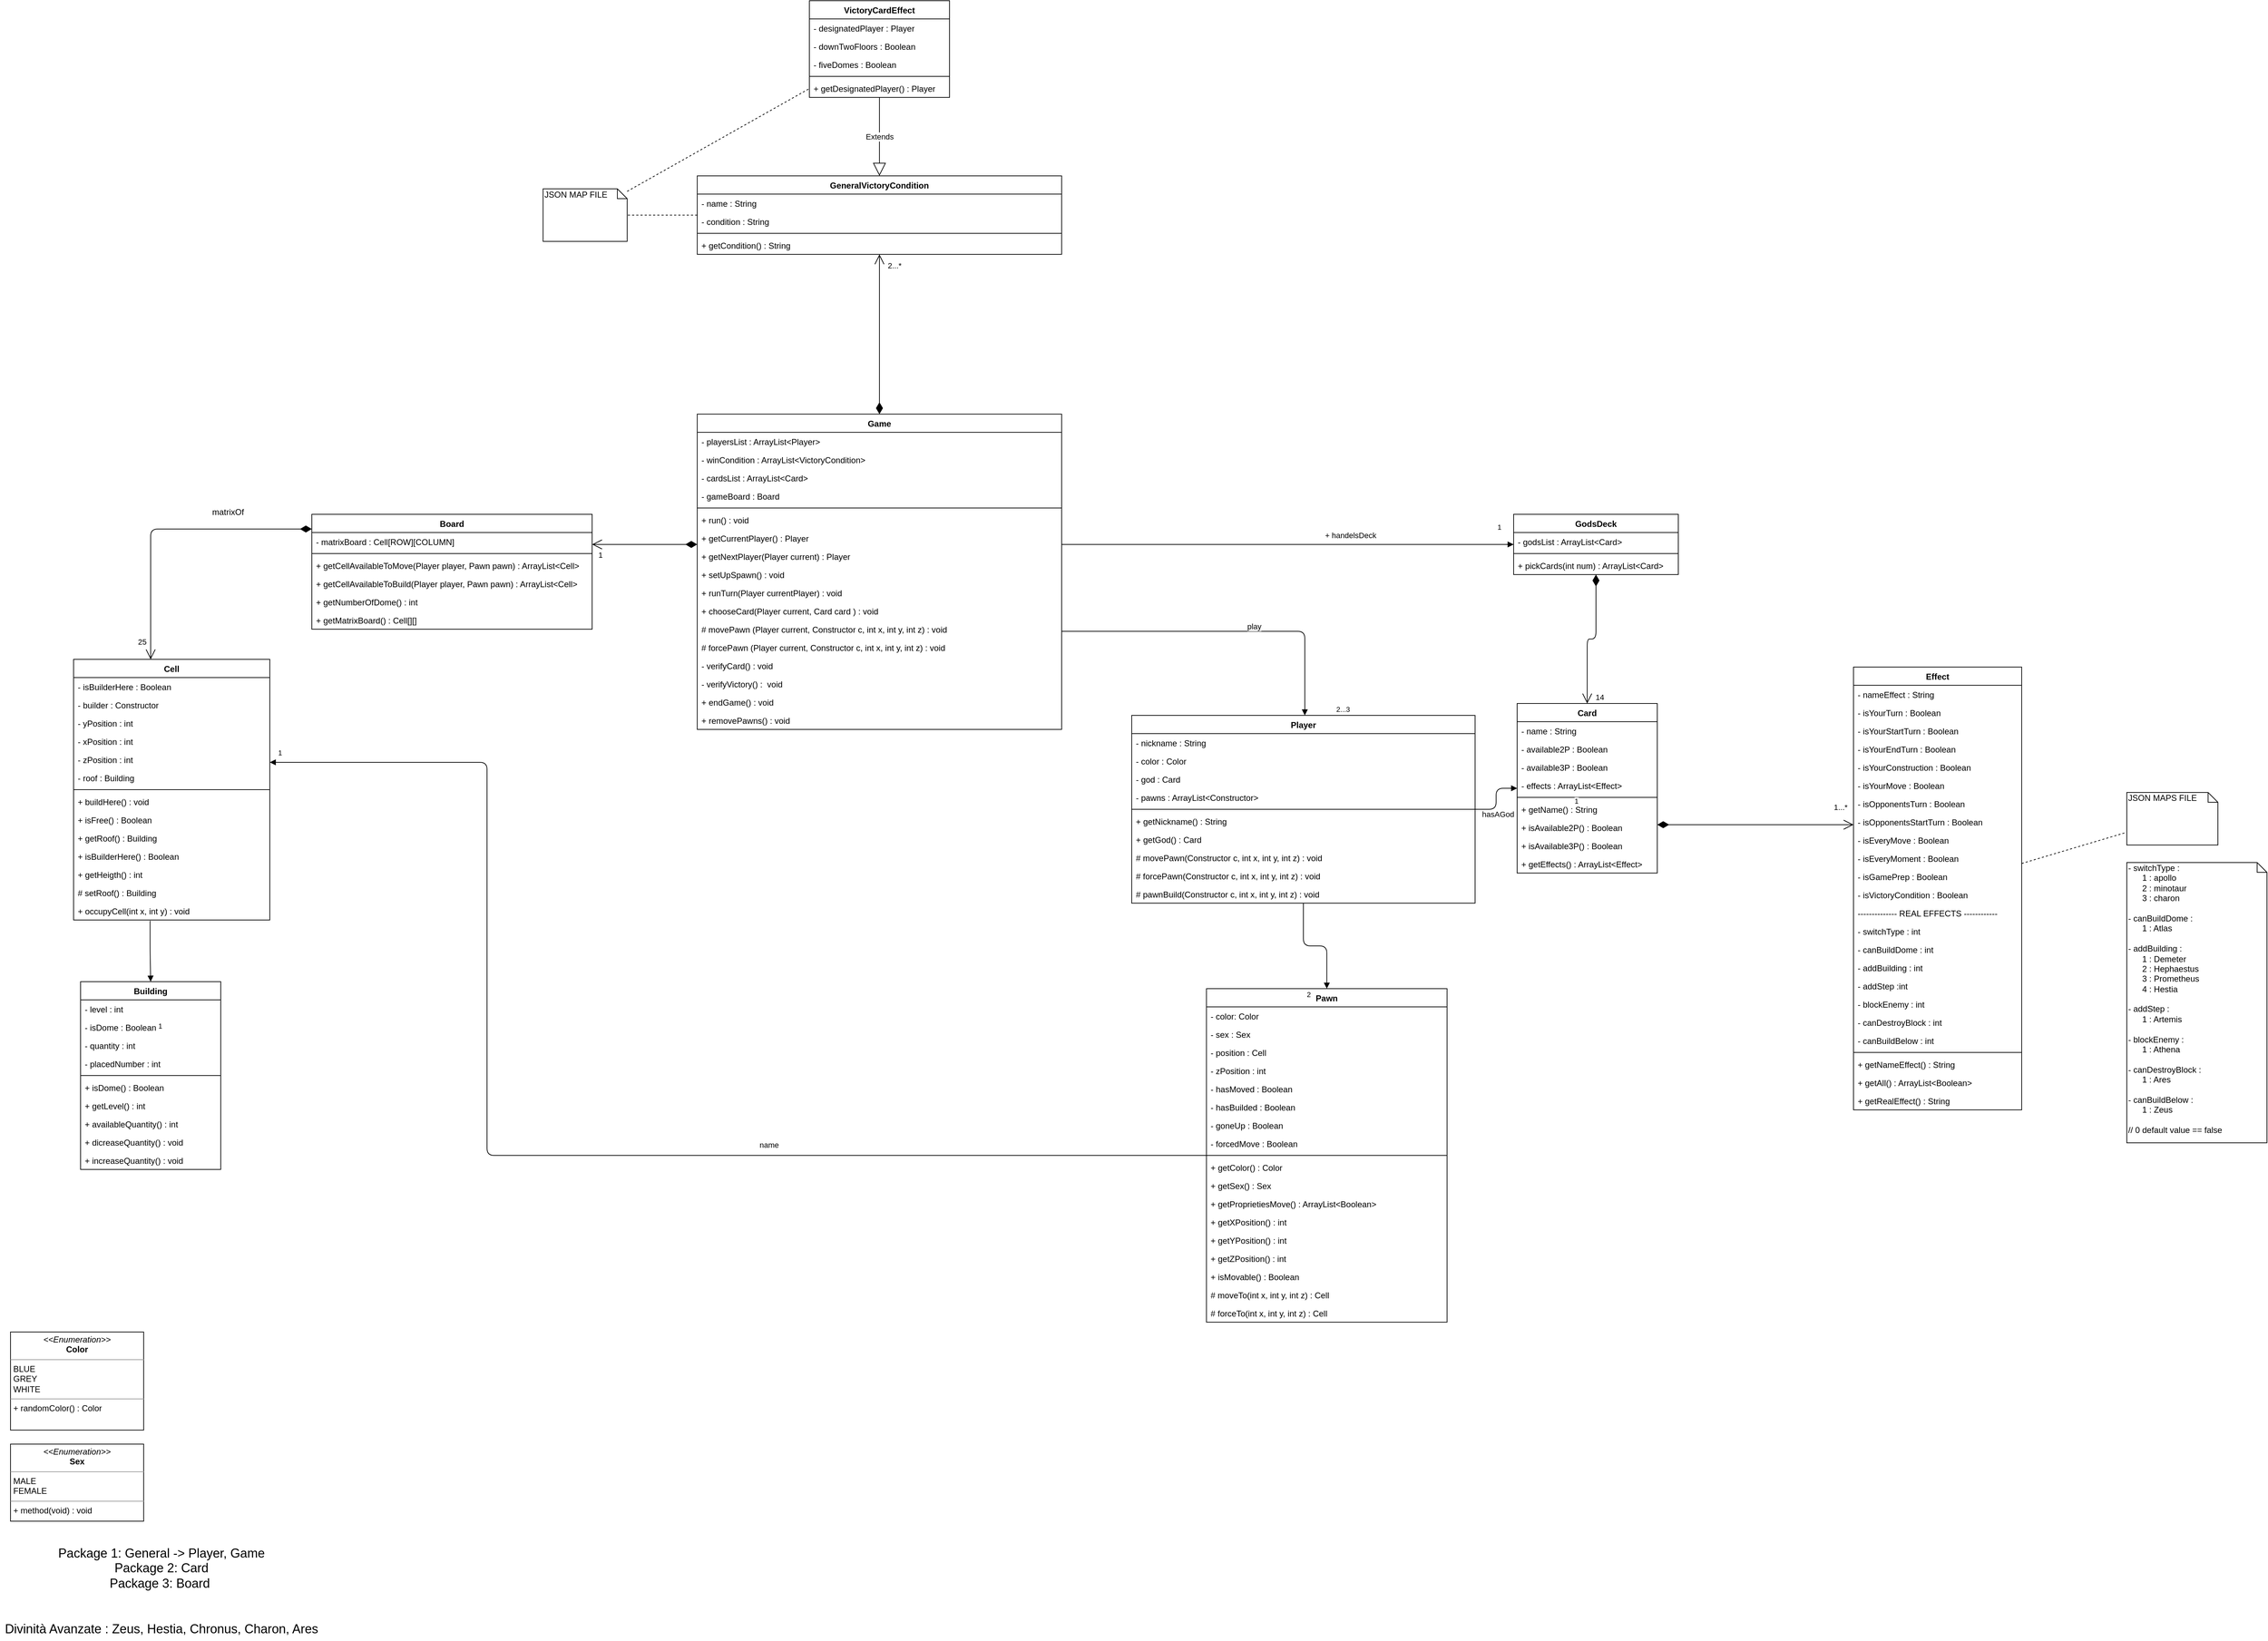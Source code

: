 <mxfile version="12.6.5" type="device"><diagram id="C5RBs43oDa-KdzZeNtuy" name="Page-1"><mxGraphModel dx="1604" dy="2302" grid="1" gridSize="10" guides="1" tooltips="1" connect="1" arrows="1" fold="1" page="1" pageScale="1" pageWidth="827" pageHeight="1169" math="0" shadow="0"><root><mxCell id="WIyWlLk6GJQsqaUBKTNV-0"/><mxCell id="WIyWlLk6GJQsqaUBKTNV-1" parent="WIyWlLk6GJQsqaUBKTNV-0"/><mxCell id="KKBj19ePeuLJQEBYgydt-0" value="Board" style="swimlane;fontStyle=1;align=center;verticalAlign=top;childLayout=stackLayout;horizontal=1;startSize=26;horizontalStack=0;resizeParent=1;resizeParentMax=0;resizeLast=0;collapsible=1;marginBottom=0;" parent="WIyWlLk6GJQsqaUBKTNV-1" vertex="1"><mxGeometry x="390" y="113" width="400" height="164" as="geometry"/></mxCell><mxCell id="KKBj19ePeuLJQEBYgydt-1" value="- matrixBoard : Cell[ROW][COLUMN]" style="text;strokeColor=none;fillColor=none;align=left;verticalAlign=top;spacingLeft=4;spacingRight=4;overflow=hidden;rotatable=0;points=[[0,0.5],[1,0.5]];portConstraint=eastwest;" parent="KKBj19ePeuLJQEBYgydt-0" vertex="1"><mxGeometry y="26" width="400" height="26" as="geometry"/></mxCell><mxCell id="KKBj19ePeuLJQEBYgydt-2" value="" style="line;strokeWidth=1;fillColor=none;align=left;verticalAlign=middle;spacingTop=-1;spacingLeft=3;spacingRight=3;rotatable=0;labelPosition=right;points=[];portConstraint=eastwest;" parent="KKBj19ePeuLJQEBYgydt-0" vertex="1"><mxGeometry y="52" width="400" height="8" as="geometry"/></mxCell><mxCell id="EL_tBwu9Z3KFaEUrqZkQ-2" value="+ getCellAvailableToMove(Player player, Pawn pawn) : ArrayList&lt;Cell&gt;" style="text;strokeColor=none;fillColor=none;align=left;verticalAlign=top;spacingLeft=4;spacingRight=4;overflow=hidden;rotatable=0;points=[[0,0.5],[1,0.5]];portConstraint=eastwest;" vertex="1" parent="KKBj19ePeuLJQEBYgydt-0"><mxGeometry y="60" width="400" height="26" as="geometry"/></mxCell><mxCell id="TvlhtUGF-s3SV8EAWSFl-13" value="+ getCellAvailableToBuild(Player player, Pawn pawn) : ArrayList&lt;Cell&gt;" style="text;strokeColor=none;fillColor=none;align=left;verticalAlign=top;spacingLeft=4;spacingRight=4;overflow=hidden;rotatable=0;points=[[0,0.5],[1,0.5]];portConstraint=eastwest;" parent="KKBj19ePeuLJQEBYgydt-0" vertex="1"><mxGeometry y="86" width="400" height="26" as="geometry"/></mxCell><mxCell id="EL_tBwu9Z3KFaEUrqZkQ-1" value="+ getNumberOfDome() : int" style="text;strokeColor=none;fillColor=none;align=left;verticalAlign=top;spacingLeft=4;spacingRight=4;overflow=hidden;rotatable=0;points=[[0,0.5],[1,0.5]];portConstraint=eastwest;" vertex="1" parent="KKBj19ePeuLJQEBYgydt-0"><mxGeometry y="112" width="400" height="26" as="geometry"/></mxCell><mxCell id="KKBj19ePeuLJQEBYgydt-3" value="+ getMatrixBoard() : Cell[][]" style="text;strokeColor=none;fillColor=none;align=left;verticalAlign=top;spacingLeft=4;spacingRight=4;overflow=hidden;rotatable=0;points=[[0,0.5],[1,0.5]];portConstraint=eastwest;" parent="KKBj19ePeuLJQEBYgydt-0" vertex="1"><mxGeometry y="138" width="400" height="26" as="geometry"/></mxCell><mxCell id="KKBj19ePeuLJQEBYgydt-4" value="Pawn" style="swimlane;fontStyle=1;align=center;verticalAlign=top;childLayout=stackLayout;horizontal=1;startSize=26;horizontalStack=0;resizeParent=1;resizeParentMax=0;resizeLast=0;collapsible=1;marginBottom=0;" parent="WIyWlLk6GJQsqaUBKTNV-1" vertex="1"><mxGeometry x="1666.65" y="790" width="343.35" height="476" as="geometry"/></mxCell><mxCell id="KKBj19ePeuLJQEBYgydt-5" value="- color: Color" style="text;strokeColor=none;fillColor=none;align=left;verticalAlign=top;spacingLeft=4;spacingRight=4;overflow=hidden;rotatable=0;points=[[0,0.5],[1,0.5]];portConstraint=eastwest;" parent="KKBj19ePeuLJQEBYgydt-4" vertex="1"><mxGeometry y="26" width="343.35" height="26" as="geometry"/></mxCell><mxCell id="mHpFmc2E0BVhhPX51jJ9-6" value="- sex : Sex" style="text;strokeColor=none;fillColor=none;align=left;verticalAlign=top;spacingLeft=4;spacingRight=4;overflow=hidden;rotatable=0;points=[[0,0.5],[1,0.5]];portConstraint=eastwest;" parent="KKBj19ePeuLJQEBYgydt-4" vertex="1"><mxGeometry y="52" width="343.35" height="26" as="geometry"/></mxCell><mxCell id="TvlhtUGF-s3SV8EAWSFl-18" value="- position : Cell" style="text;strokeColor=none;fillColor=none;align=left;verticalAlign=top;spacingLeft=4;spacingRight=4;overflow=hidden;rotatable=0;points=[[0,0.5],[1,0.5]];portConstraint=eastwest;" parent="KKBj19ePeuLJQEBYgydt-4" vertex="1"><mxGeometry y="78" width="343.35" height="26" as="geometry"/></mxCell><mxCell id="KKBj19ePeuLJQEBYgydt-9" value="- zPosition : int" style="text;strokeColor=none;fillColor=none;align=left;verticalAlign=top;spacingLeft=4;spacingRight=4;overflow=hidden;rotatable=0;points=[[0,0.5],[1,0.5]];portConstraint=eastwest;" parent="KKBj19ePeuLJQEBYgydt-4" vertex="1"><mxGeometry y="104" width="343.35" height="26" as="geometry"/></mxCell><mxCell id="KKBj19ePeuLJQEBYgydt-13" value="- hasMoved : Boolean" style="text;strokeColor=none;fillColor=none;align=left;verticalAlign=top;spacingLeft=4;spacingRight=4;overflow=hidden;rotatable=0;points=[[0,0.5],[1,0.5]];portConstraint=eastwest;" parent="KKBj19ePeuLJQEBYgydt-4" vertex="1"><mxGeometry y="130" width="343.35" height="26" as="geometry"/></mxCell><mxCell id="KKBj19ePeuLJQEBYgydt-14" value="- hasBuilded : Boolean" style="text;strokeColor=none;fillColor=none;align=left;verticalAlign=top;spacingLeft=4;spacingRight=4;overflow=hidden;rotatable=0;points=[[0,0.5],[1,0.5]];portConstraint=eastwest;" parent="KKBj19ePeuLJQEBYgydt-4" vertex="1"><mxGeometry y="156" width="343.35" height="26" as="geometry"/></mxCell><mxCell id="KKBj19ePeuLJQEBYgydt-15" value="- goneUp : Boolean" style="text;strokeColor=none;fillColor=none;align=left;verticalAlign=top;spacingLeft=4;spacingRight=4;overflow=hidden;rotatable=0;points=[[0,0.5],[1,0.5]];portConstraint=eastwest;" parent="KKBj19ePeuLJQEBYgydt-4" vertex="1"><mxGeometry y="182" width="343.35" height="26" as="geometry"/></mxCell><mxCell id="KKBj19ePeuLJQEBYgydt-8" value="- forcedMove : Boolean" style="text;strokeColor=none;fillColor=none;align=left;verticalAlign=top;spacingLeft=4;spacingRight=4;overflow=hidden;rotatable=0;points=[[0,0.5],[1,0.5]];portConstraint=eastwest;" parent="KKBj19ePeuLJQEBYgydt-4" vertex="1"><mxGeometry y="208" width="343.35" height="26" as="geometry"/></mxCell><mxCell id="KKBj19ePeuLJQEBYgydt-6" value="" style="line;strokeWidth=1;fillColor=none;align=left;verticalAlign=middle;spacingTop=-1;spacingLeft=3;spacingRight=3;rotatable=0;labelPosition=right;points=[];portConstraint=eastwest;" parent="KKBj19ePeuLJQEBYgydt-4" vertex="1"><mxGeometry y="234" width="343.35" height="8" as="geometry"/></mxCell><mxCell id="zfdEBgsm6b1xXmvojQ0t-10" value="+ getColor() : Color" style="text;strokeColor=none;fillColor=none;align=left;verticalAlign=top;spacingLeft=4;spacingRight=4;overflow=hidden;rotatable=0;points=[[0,0.5],[1,0.5]];portConstraint=eastwest;" parent="KKBj19ePeuLJQEBYgydt-4" vertex="1"><mxGeometry y="242" width="343.35" height="26" as="geometry"/></mxCell><mxCell id="zfdEBgsm6b1xXmvojQ0t-11" value="+ getSex() : Sex" style="text;strokeColor=none;fillColor=none;align=left;verticalAlign=top;spacingLeft=4;spacingRight=4;overflow=hidden;rotatable=0;points=[[0,0.5],[1,0.5]];portConstraint=eastwest;" parent="KKBj19ePeuLJQEBYgydt-4" vertex="1"><mxGeometry y="268" width="343.35" height="26" as="geometry"/></mxCell><mxCell id="zfdEBgsm6b1xXmvojQ0t-12" value="+ getProprietiesMove() : ArrayList&lt;Boolean&gt;" style="text;strokeColor=none;fillColor=none;align=left;verticalAlign=top;spacingLeft=4;spacingRight=4;overflow=hidden;rotatable=0;points=[[0,0.5],[1,0.5]];portConstraint=eastwest;" parent="KKBj19ePeuLJQEBYgydt-4" vertex="1"><mxGeometry y="294" width="343.35" height="26" as="geometry"/></mxCell><mxCell id="TvlhtUGF-s3SV8EAWSFl-21" value="+ getXPosition() : int " style="text;strokeColor=none;fillColor=none;align=left;verticalAlign=top;spacingLeft=4;spacingRight=4;overflow=hidden;rotatable=0;points=[[0,0.5],[1,0.5]];portConstraint=eastwest;" parent="KKBj19ePeuLJQEBYgydt-4" vertex="1"><mxGeometry y="320" width="343.35" height="26" as="geometry"/></mxCell><mxCell id="TvlhtUGF-s3SV8EAWSFl-20" value="+ getYPosition() : int " style="text;strokeColor=none;fillColor=none;align=left;verticalAlign=top;spacingLeft=4;spacingRight=4;overflow=hidden;rotatable=0;points=[[0,0.5],[1,0.5]];portConstraint=eastwest;" parent="KKBj19ePeuLJQEBYgydt-4" vertex="1"><mxGeometry y="346" width="343.35" height="26" as="geometry"/></mxCell><mxCell id="mHpFmc2E0BVhhPX51jJ9-18" value="+ getZPosition() : int " style="text;strokeColor=none;fillColor=none;align=left;verticalAlign=top;spacingLeft=4;spacingRight=4;overflow=hidden;rotatable=0;points=[[0,0.5],[1,0.5]];portConstraint=eastwest;" parent="KKBj19ePeuLJQEBYgydt-4" vertex="1"><mxGeometry y="372" width="343.35" height="26" as="geometry"/></mxCell><mxCell id="zfdEBgsm6b1xXmvojQ0t-18" value="+ isMovable() : Boolean" style="text;strokeColor=none;fillColor=none;align=left;verticalAlign=top;spacingLeft=4;spacingRight=4;overflow=hidden;rotatable=0;points=[[0,0.5],[1,0.5]];portConstraint=eastwest;" parent="KKBj19ePeuLJQEBYgydt-4" vertex="1"><mxGeometry y="398" width="343.35" height="26" as="geometry"/></mxCell><mxCell id="SgNiguLslUv2GDjwK0OZ-14" value="# moveTo(int x, int y, int z) : Cell" style="text;strokeColor=none;fillColor=none;align=left;verticalAlign=top;spacingLeft=4;spacingRight=4;overflow=hidden;rotatable=0;points=[[0,0.5],[1,0.5]];portConstraint=eastwest;" parent="KKBj19ePeuLJQEBYgydt-4" vertex="1"><mxGeometry y="424" width="343.35" height="26" as="geometry"/></mxCell><mxCell id="zfdEBgsm6b1xXmvojQ0t-13" value="# forceTo(int x, int y, int z) : Cell" style="text;strokeColor=none;fillColor=none;align=left;verticalAlign=top;spacingLeft=4;spacingRight=4;overflow=hidden;rotatable=0;points=[[0,0.5],[1,0.5]];portConstraint=eastwest;" parent="KKBj19ePeuLJQEBYgydt-4" vertex="1"><mxGeometry y="450" width="343.35" height="26" as="geometry"/></mxCell><mxCell id="KKBj19ePeuLJQEBYgydt-16" value="Building" style="swimlane;fontStyle=1;align=center;verticalAlign=top;childLayout=stackLayout;horizontal=1;startSize=26;horizontalStack=0;resizeParent=1;resizeParentMax=0;resizeLast=0;collapsible=1;marginBottom=0;" parent="WIyWlLk6GJQsqaUBKTNV-1" vertex="1"><mxGeometry x="60" y="780" width="200" height="268" as="geometry"/></mxCell><mxCell id="KKBj19ePeuLJQEBYgydt-20" value="- level : int" style="text;strokeColor=none;fillColor=none;align=left;verticalAlign=top;spacingLeft=4;spacingRight=4;overflow=hidden;rotatable=0;points=[[0,0.5],[1,0.5]];portConstraint=eastwest;" parent="KKBj19ePeuLJQEBYgydt-16" vertex="1"><mxGeometry y="26" width="200" height="26" as="geometry"/></mxCell><mxCell id="KKBj19ePeuLJQEBYgydt-21" value="- isDome : Boolean" style="text;strokeColor=none;fillColor=none;align=left;verticalAlign=top;spacingLeft=4;spacingRight=4;overflow=hidden;rotatable=0;points=[[0,0.5],[1,0.5]];portConstraint=eastwest;" parent="KKBj19ePeuLJQEBYgydt-16" vertex="1"><mxGeometry y="52" width="200" height="26" as="geometry"/></mxCell><mxCell id="KKBj19ePeuLJQEBYgydt-22" value="- quantity : int" style="text;strokeColor=none;fillColor=none;align=left;verticalAlign=top;spacingLeft=4;spacingRight=4;overflow=hidden;rotatable=0;points=[[0,0.5],[1,0.5]];portConstraint=eastwest;" parent="KKBj19ePeuLJQEBYgydt-16" vertex="1"><mxGeometry y="78" width="200" height="26" as="geometry"/></mxCell><mxCell id="KKBj19ePeuLJQEBYgydt-23" value="- placedNumber : int" style="text;strokeColor=none;fillColor=none;align=left;verticalAlign=top;spacingLeft=4;spacingRight=4;overflow=hidden;rotatable=0;points=[[0,0.5],[1,0.5]];portConstraint=eastwest;" parent="KKBj19ePeuLJQEBYgydt-16" vertex="1"><mxGeometry y="104" width="200" height="26" as="geometry"/></mxCell><mxCell id="KKBj19ePeuLJQEBYgydt-18" value="" style="line;strokeWidth=1;fillColor=none;align=left;verticalAlign=middle;spacingTop=-1;spacingLeft=3;spacingRight=3;rotatable=0;labelPosition=right;points=[];portConstraint=eastwest;" parent="KKBj19ePeuLJQEBYgydt-16" vertex="1"><mxGeometry y="130" width="200" height="8" as="geometry"/></mxCell><mxCell id="KKBj19ePeuLJQEBYgydt-19" value="+ isDome() : Boolean&#10;" style="text;strokeColor=none;fillColor=none;align=left;verticalAlign=top;spacingLeft=4;spacingRight=4;overflow=hidden;rotatable=0;points=[[0,0.5],[1,0.5]];portConstraint=eastwest;" parent="KKBj19ePeuLJQEBYgydt-16" vertex="1"><mxGeometry y="138" width="200" height="26" as="geometry"/></mxCell><mxCell id="zfdEBgsm6b1xXmvojQ0t-14" value="+ getLevel() : int" style="text;strokeColor=none;fillColor=none;align=left;verticalAlign=top;spacingLeft=4;spacingRight=4;overflow=hidden;rotatable=0;points=[[0,0.5],[1,0.5]];portConstraint=eastwest;" parent="KKBj19ePeuLJQEBYgydt-16" vertex="1"><mxGeometry y="164" width="200" height="26" as="geometry"/></mxCell><mxCell id="zfdEBgsm6b1xXmvojQ0t-15" value="+ availableQuantity() : int" style="text;strokeColor=none;fillColor=none;align=left;verticalAlign=top;spacingLeft=4;spacingRight=4;overflow=hidden;rotatable=0;points=[[0,0.5],[1,0.5]];portConstraint=eastwest;" parent="KKBj19ePeuLJQEBYgydt-16" vertex="1"><mxGeometry y="190" width="200" height="26" as="geometry"/></mxCell><mxCell id="EL_tBwu9Z3KFaEUrqZkQ-5" value="+ dicreaseQuantity() : void" style="text;strokeColor=none;fillColor=none;align=left;verticalAlign=top;spacingLeft=4;spacingRight=4;overflow=hidden;rotatable=0;points=[[0,0.5],[1,0.5]];portConstraint=eastwest;" vertex="1" parent="KKBj19ePeuLJQEBYgydt-16"><mxGeometry y="216" width="200" height="26" as="geometry"/></mxCell><mxCell id="zfdEBgsm6b1xXmvojQ0t-16" value="+ increaseQuantity() : void" style="text;strokeColor=none;fillColor=none;align=left;verticalAlign=top;spacingLeft=4;spacingRight=4;overflow=hidden;rotatable=0;points=[[0,0.5],[1,0.5]];portConstraint=eastwest;" parent="KKBj19ePeuLJQEBYgydt-16" vertex="1"><mxGeometry y="242" width="200" height="26" as="geometry"/></mxCell><mxCell id="KKBj19ePeuLJQEBYgydt-24" value="Cell" style="swimlane;fontStyle=1;align=center;verticalAlign=top;childLayout=stackLayout;horizontal=1;startSize=26;horizontalStack=0;resizeParent=1;resizeParentMax=0;resizeLast=0;collapsible=1;marginBottom=0;" parent="WIyWlLk6GJQsqaUBKTNV-1" vertex="1"><mxGeometry x="50" y="320" width="280" height="372" as="geometry"/></mxCell><mxCell id="KKBj19ePeuLJQEBYgydt-28" value="- isBuilderHere : Boolean" style="text;strokeColor=none;fillColor=none;align=left;verticalAlign=top;spacingLeft=4;spacingRight=4;overflow=hidden;rotatable=0;points=[[0,0.5],[1,0.5]];portConstraint=eastwest;" parent="KKBj19ePeuLJQEBYgydt-24" vertex="1"><mxGeometry y="26" width="280" height="26" as="geometry"/></mxCell><mxCell id="KKBj19ePeuLJQEBYgydt-29" value="- builder : Constructor" style="text;strokeColor=none;fillColor=none;align=left;verticalAlign=top;spacingLeft=4;spacingRight=4;overflow=hidden;rotatable=0;points=[[0,0.5],[1,0.5]];portConstraint=eastwest;" parent="KKBj19ePeuLJQEBYgydt-24" vertex="1"><mxGeometry y="52" width="280" height="26" as="geometry"/></mxCell><mxCell id="KKBj19ePeuLJQEBYgydt-31" value="- yPosition : int" style="text;strokeColor=none;fillColor=none;align=left;verticalAlign=top;spacingLeft=4;spacingRight=4;overflow=hidden;rotatable=0;points=[[0,0.5],[1,0.5]];portConstraint=eastwest;" parent="KKBj19ePeuLJQEBYgydt-24" vertex="1"><mxGeometry y="78" width="280" height="26" as="geometry"/></mxCell><mxCell id="KKBj19ePeuLJQEBYgydt-30" value="- xPosition : int" style="text;strokeColor=none;fillColor=none;align=left;verticalAlign=top;spacingLeft=4;spacingRight=4;overflow=hidden;rotatable=0;points=[[0,0.5],[1,0.5]];portConstraint=eastwest;" parent="KKBj19ePeuLJQEBYgydt-24" vertex="1"><mxGeometry y="104" width="280" height="26" as="geometry"/></mxCell><mxCell id="jYxs4LDhrJ-TmReLgMyf-0" value="- zPosition : int" style="text;strokeColor=none;fillColor=none;align=left;verticalAlign=top;spacingLeft=4;spacingRight=4;overflow=hidden;rotatable=0;points=[[0,0.5],[1,0.5]];portConstraint=eastwest;" parent="KKBj19ePeuLJQEBYgydt-24" vertex="1"><mxGeometry y="130" width="280" height="26" as="geometry"/></mxCell><mxCell id="KKBj19ePeuLJQEBYgydt-25" value="- roof : Building" style="text;strokeColor=none;fillColor=none;align=left;verticalAlign=top;spacingLeft=4;spacingRight=4;overflow=hidden;rotatable=0;points=[[0,0.5],[1,0.5]];portConstraint=eastwest;" parent="KKBj19ePeuLJQEBYgydt-24" vertex="1"><mxGeometry y="156" width="280" height="26" as="geometry"/></mxCell><mxCell id="KKBj19ePeuLJQEBYgydt-26" value="" style="line;strokeWidth=1;fillColor=none;align=left;verticalAlign=middle;spacingTop=-1;spacingLeft=3;spacingRight=3;rotatable=0;labelPosition=right;points=[];portConstraint=eastwest;" parent="KKBj19ePeuLJQEBYgydt-24" vertex="1"><mxGeometry y="182" width="280" height="8" as="geometry"/></mxCell><mxCell id="EL_tBwu9Z3KFaEUrqZkQ-3" value="+ buildHere() : void" style="text;strokeColor=none;fillColor=none;align=left;verticalAlign=top;spacingLeft=4;spacingRight=4;overflow=hidden;rotatable=0;points=[[0,0.5],[1,0.5]];portConstraint=eastwest;" vertex="1" parent="KKBj19ePeuLJQEBYgydt-24"><mxGeometry y="190" width="280" height="26" as="geometry"/></mxCell><mxCell id="zfdEBgsm6b1xXmvojQ0t-3" value="+ isFree() : Boolean" style="text;strokeColor=none;fillColor=none;align=left;verticalAlign=top;spacingLeft=4;spacingRight=4;overflow=hidden;rotatable=0;points=[[0,0.5],[1,0.5]];portConstraint=eastwest;" parent="KKBj19ePeuLJQEBYgydt-24" vertex="1"><mxGeometry y="216" width="280" height="26" as="geometry"/></mxCell><mxCell id="EL_tBwu9Z3KFaEUrqZkQ-4" value="+ getRoof() : Building" style="text;strokeColor=none;fillColor=none;align=left;verticalAlign=top;spacingLeft=4;spacingRight=4;overflow=hidden;rotatable=0;points=[[0,0.5],[1,0.5]];portConstraint=eastwest;" vertex="1" parent="KKBj19ePeuLJQEBYgydt-24"><mxGeometry y="242" width="280" height="26" as="geometry"/></mxCell><mxCell id="zfdEBgsm6b1xXmvojQ0t-4" value="+ isBuilderHere() : Boolean" style="text;strokeColor=none;fillColor=none;align=left;verticalAlign=top;spacingLeft=4;spacingRight=4;overflow=hidden;rotatable=0;points=[[0,0.5],[1,0.5]];portConstraint=eastwest;" parent="KKBj19ePeuLJQEBYgydt-24" vertex="1"><mxGeometry y="268" width="280" height="26" as="geometry"/></mxCell><mxCell id="jYxs4LDhrJ-TmReLgMyf-1" value="+ getHeigth() : int" style="text;strokeColor=none;fillColor=none;align=left;verticalAlign=top;spacingLeft=4;spacingRight=4;overflow=hidden;rotatable=0;points=[[0,0.5],[1,0.5]];portConstraint=eastwest;" parent="KKBj19ePeuLJQEBYgydt-24" vertex="1"><mxGeometry y="294" width="280" height="26" as="geometry"/></mxCell><mxCell id="zfdEBgsm6b1xXmvojQ0t-17" value="# setRoof() : Building" style="text;strokeColor=none;fillColor=none;align=left;verticalAlign=top;spacingLeft=4;spacingRight=4;overflow=hidden;rotatable=0;points=[[0,0.5],[1,0.5]];portConstraint=eastwest;" parent="KKBj19ePeuLJQEBYgydt-24" vertex="1"><mxGeometry y="320" width="280" height="26" as="geometry"/></mxCell><mxCell id="jYxs4LDhrJ-TmReLgMyf-7" value="+ occupyCell(int x, int y) : void" style="text;strokeColor=none;fillColor=none;align=left;verticalAlign=top;spacingLeft=4;spacingRight=4;overflow=hidden;rotatable=0;points=[[0,0.5],[1,0.5]];portConstraint=eastwest;" parent="KKBj19ePeuLJQEBYgydt-24" vertex="1"><mxGeometry y="346" width="280" height="26" as="geometry"/></mxCell><mxCell id="KKBj19ePeuLJQEBYgydt-38" value="Card" style="swimlane;fontStyle=1;align=center;verticalAlign=top;childLayout=stackLayout;horizontal=1;startSize=26;horizontalStack=0;resizeParent=1;resizeParentMax=0;resizeLast=0;collapsible=1;marginBottom=0;" parent="WIyWlLk6GJQsqaUBKTNV-1" vertex="1"><mxGeometry x="2110" y="383.0" width="200" height="242" as="geometry"/></mxCell><mxCell id="KKBj19ePeuLJQEBYgydt-42" value="- name : String" style="text;strokeColor=none;fillColor=none;align=left;verticalAlign=top;spacingLeft=4;spacingRight=4;overflow=hidden;rotatable=0;points=[[0,0.5],[1,0.5]];portConstraint=eastwest;" parent="KKBj19ePeuLJQEBYgydt-38" vertex="1"><mxGeometry y="26" width="200" height="26" as="geometry"/></mxCell><mxCell id="KKBj19ePeuLJQEBYgydt-43" value="- available2P : Boolean" style="text;strokeColor=none;fillColor=none;align=left;verticalAlign=top;spacingLeft=4;spacingRight=4;overflow=hidden;rotatable=0;points=[[0,0.5],[1,0.5]];portConstraint=eastwest;" parent="KKBj19ePeuLJQEBYgydt-38" vertex="1"><mxGeometry y="52" width="200" height="26" as="geometry"/></mxCell><mxCell id="KKBj19ePeuLJQEBYgydt-44" value="- available3P : Boolean" style="text;strokeColor=none;fillColor=none;align=left;verticalAlign=top;spacingLeft=4;spacingRight=4;overflow=hidden;rotatable=0;points=[[0,0.5],[1,0.5]];portConstraint=eastwest;" parent="KKBj19ePeuLJQEBYgydt-38" vertex="1"><mxGeometry y="78" width="200" height="26" as="geometry"/></mxCell><mxCell id="KKBj19ePeuLJQEBYgydt-45" value="- effects : ArrayList&lt;Effect&gt;" style="text;strokeColor=none;fillColor=none;align=left;verticalAlign=top;spacingLeft=4;spacingRight=4;overflow=hidden;rotatable=0;points=[[0,0.5],[1,0.5]];portConstraint=eastwest;" parent="KKBj19ePeuLJQEBYgydt-38" vertex="1"><mxGeometry y="104" width="200" height="26" as="geometry"/></mxCell><mxCell id="KKBj19ePeuLJQEBYgydt-40" value="" style="line;strokeWidth=1;fillColor=none;align=left;verticalAlign=middle;spacingTop=-1;spacingLeft=3;spacingRight=3;rotatable=0;labelPosition=right;points=[];portConstraint=eastwest;" parent="KKBj19ePeuLJQEBYgydt-38" vertex="1"><mxGeometry y="130" width="200" height="8" as="geometry"/></mxCell><mxCell id="zfdEBgsm6b1xXmvojQ0t-44" value="+ getName() : String" style="text;strokeColor=none;fillColor=none;align=left;verticalAlign=top;spacingLeft=4;spacingRight=4;overflow=hidden;rotatable=0;points=[[0,0.5],[1,0.5]];portConstraint=eastwest;" parent="KKBj19ePeuLJQEBYgydt-38" vertex="1"><mxGeometry y="138" width="200" height="26" as="geometry"/></mxCell><mxCell id="zfdEBgsm6b1xXmvojQ0t-45" value="+ isAvailable2P() : Boolean" style="text;strokeColor=none;fillColor=none;align=left;verticalAlign=top;spacingLeft=4;spacingRight=4;overflow=hidden;rotatable=0;points=[[0,0.5],[1,0.5]];portConstraint=eastwest;" parent="KKBj19ePeuLJQEBYgydt-38" vertex="1"><mxGeometry y="164" width="200" height="26" as="geometry"/></mxCell><mxCell id="zfdEBgsm6b1xXmvojQ0t-46" value="+ isAvailable3P() : Boolean" style="text;strokeColor=none;fillColor=none;align=left;verticalAlign=top;spacingLeft=4;spacingRight=4;overflow=hidden;rotatable=0;points=[[0,0.5],[1,0.5]];portConstraint=eastwest;" parent="KKBj19ePeuLJQEBYgydt-38" vertex="1"><mxGeometry y="190" width="200" height="26" as="geometry"/></mxCell><mxCell id="KKBj19ePeuLJQEBYgydt-41" value="+ getEffects() : ArrayList&lt;Effect&gt;" style="text;strokeColor=none;fillColor=none;align=left;verticalAlign=top;spacingLeft=4;spacingRight=4;overflow=hidden;rotatable=0;points=[[0,0.5],[1,0.5]];portConstraint=eastwest;" parent="KKBj19ePeuLJQEBYgydt-38" vertex="1"><mxGeometry y="216" width="200" height="26" as="geometry"/></mxCell><mxCell id="KKBj19ePeuLJQEBYgydt-46" value="Effect" style="swimlane;fontStyle=1;align=center;verticalAlign=top;childLayout=stackLayout;horizontal=1;startSize=26;horizontalStack=0;resizeParent=1;resizeParentMax=0;resizeLast=0;collapsible=1;marginBottom=0;" parent="WIyWlLk6GJQsqaUBKTNV-1" vertex="1"><mxGeometry x="2590" y="331.0" width="240" height="632" as="geometry"/></mxCell><mxCell id="Crrb6i1tACbcyWMN-TrF-3" value="- nameEffect : String" style="text;strokeColor=none;fillColor=none;align=left;verticalAlign=top;spacingLeft=4;spacingRight=4;overflow=hidden;rotatable=0;points=[[0,0.5],[1,0.5]];portConstraint=eastwest;" parent="KKBj19ePeuLJQEBYgydt-46" vertex="1"><mxGeometry y="26" width="240" height="26" as="geometry"/></mxCell><mxCell id="KKBj19ePeuLJQEBYgydt-50" value="- isYourTurn : Boolean" style="text;strokeColor=none;fillColor=none;align=left;verticalAlign=top;spacingLeft=4;spacingRight=4;overflow=hidden;rotatable=0;points=[[0,0.5],[1,0.5]];portConstraint=eastwest;" parent="KKBj19ePeuLJQEBYgydt-46" vertex="1"><mxGeometry y="52" width="240" height="26" as="geometry"/></mxCell><mxCell id="KKBj19ePeuLJQEBYgydt-51" value="- isYourStartTurn : Boolean" style="text;strokeColor=none;fillColor=none;align=left;verticalAlign=top;spacingLeft=4;spacingRight=4;overflow=hidden;rotatable=0;points=[[0,0.5],[1,0.5]];portConstraint=eastwest;" parent="KKBj19ePeuLJQEBYgydt-46" vertex="1"><mxGeometry y="78" width="240" height="26" as="geometry"/></mxCell><mxCell id="KKBj19ePeuLJQEBYgydt-52" value="- isYourEndTurn : Boolean" style="text;strokeColor=none;fillColor=none;align=left;verticalAlign=top;spacingLeft=4;spacingRight=4;overflow=hidden;rotatable=0;points=[[0,0.5],[1,0.5]];portConstraint=eastwest;" parent="KKBj19ePeuLJQEBYgydt-46" vertex="1"><mxGeometry y="104" width="240" height="26" as="geometry"/></mxCell><mxCell id="KKBj19ePeuLJQEBYgydt-53" value="- isYourConstruction : Boolean" style="text;strokeColor=none;fillColor=none;align=left;verticalAlign=top;spacingLeft=4;spacingRight=4;overflow=hidden;rotatable=0;points=[[0,0.5],[1,0.5]];portConstraint=eastwest;" parent="KKBj19ePeuLJQEBYgydt-46" vertex="1"><mxGeometry y="130" width="240" height="26" as="geometry"/></mxCell><mxCell id="KKBj19ePeuLJQEBYgydt-54" value="- isYourMove : Boolean" style="text;strokeColor=none;fillColor=none;align=left;verticalAlign=top;spacingLeft=4;spacingRight=4;overflow=hidden;rotatable=0;points=[[0,0.5],[1,0.5]];portConstraint=eastwest;" parent="KKBj19ePeuLJQEBYgydt-46" vertex="1"><mxGeometry y="156" width="240" height="26" as="geometry"/></mxCell><mxCell id="KKBj19ePeuLJQEBYgydt-55" value="- isOpponentsTurn : Boolean" style="text;strokeColor=none;fillColor=none;align=left;verticalAlign=top;spacingLeft=4;spacingRight=4;overflow=hidden;rotatable=0;points=[[0,0.5],[1,0.5]];portConstraint=eastwest;" parent="KKBj19ePeuLJQEBYgydt-46" vertex="1"><mxGeometry y="182" width="240" height="26" as="geometry"/></mxCell><mxCell id="KKBj19ePeuLJQEBYgydt-56" value="- isOpponentsStartTurn : Boolean" style="text;strokeColor=none;fillColor=none;align=left;verticalAlign=top;spacingLeft=4;spacingRight=4;overflow=hidden;rotatable=0;points=[[0,0.5],[1,0.5]];portConstraint=eastwest;" parent="KKBj19ePeuLJQEBYgydt-46" vertex="1"><mxGeometry y="208" width="240" height="26" as="geometry"/></mxCell><mxCell id="KKBj19ePeuLJQEBYgydt-57" value="- isEveryMove : Boolean" style="text;strokeColor=none;fillColor=none;align=left;verticalAlign=top;spacingLeft=4;spacingRight=4;overflow=hidden;rotatable=0;points=[[0,0.5],[1,0.5]];portConstraint=eastwest;" parent="KKBj19ePeuLJQEBYgydt-46" vertex="1"><mxGeometry y="234" width="240" height="26" as="geometry"/></mxCell><mxCell id="KKBj19ePeuLJQEBYgydt-47" value="- isEveryMoment : Boolean" style="text;strokeColor=none;fillColor=none;align=left;verticalAlign=top;spacingLeft=4;spacingRight=4;overflow=hidden;rotatable=0;points=[[0,0.5],[1,0.5]];portConstraint=eastwest;" parent="KKBj19ePeuLJQEBYgydt-46" vertex="1"><mxGeometry y="260" width="240" height="26" as="geometry"/></mxCell><mxCell id="KKBj19ePeuLJQEBYgydt-58" value="- isGamePrep : Boolean" style="text;strokeColor=none;fillColor=none;align=left;verticalAlign=top;spacingLeft=4;spacingRight=4;overflow=hidden;rotatable=0;points=[[0,0.5],[1,0.5]];portConstraint=eastwest;" parent="KKBj19ePeuLJQEBYgydt-46" vertex="1"><mxGeometry y="286" width="240" height="26" as="geometry"/></mxCell><mxCell id="Crrb6i1tACbcyWMN-TrF-13" value="- isVictoryCondition : Boolean" style="text;strokeColor=none;fillColor=none;align=left;verticalAlign=top;spacingLeft=4;spacingRight=4;overflow=hidden;rotatable=0;points=[[0,0.5],[1,0.5]];portConstraint=eastwest;" parent="KKBj19ePeuLJQEBYgydt-46" vertex="1"><mxGeometry y="312" width="240" height="26" as="geometry"/></mxCell><mxCell id="Crrb6i1tACbcyWMN-TrF-1" value="-------------- REAL EFFECTS ------------" style="text;strokeColor=none;fillColor=none;align=left;verticalAlign=top;spacingLeft=4;spacingRight=4;overflow=hidden;rotatable=0;points=[[0,0.5],[1,0.5]];portConstraint=eastwest;" parent="KKBj19ePeuLJQEBYgydt-46" vertex="1"><mxGeometry y="338" width="240" height="26" as="geometry"/></mxCell><mxCell id="Crrb6i1tACbcyWMN-TrF-11" value="- switchType : int" style="text;strokeColor=none;fillColor=none;align=left;verticalAlign=top;spacingLeft=4;spacingRight=4;overflow=hidden;rotatable=0;points=[[0,0.5],[1,0.5]];portConstraint=eastwest;" parent="KKBj19ePeuLJQEBYgydt-46" vertex="1"><mxGeometry y="364" width="240" height="26" as="geometry"/></mxCell><mxCell id="Crrb6i1tACbcyWMN-TrF-8" value="- canBuildDome : int" style="text;strokeColor=none;fillColor=none;align=left;verticalAlign=top;spacingLeft=4;spacingRight=4;overflow=hidden;rotatable=0;points=[[0,0.5],[1,0.5]];portConstraint=eastwest;" parent="KKBj19ePeuLJQEBYgydt-46" vertex="1"><mxGeometry y="390" width="240" height="26" as="geometry"/></mxCell><mxCell id="Crrb6i1tACbcyWMN-TrF-9" value="- addBuilding : int" style="text;strokeColor=none;fillColor=none;align=left;verticalAlign=top;spacingLeft=4;spacingRight=4;overflow=hidden;rotatable=0;points=[[0,0.5],[1,0.5]];portConstraint=eastwest;" parent="KKBj19ePeuLJQEBYgydt-46" vertex="1"><mxGeometry y="416" width="240" height="26" as="geometry"/></mxCell><mxCell id="TvlhtUGF-s3SV8EAWSFl-1" value="- addStep :int" style="text;strokeColor=none;fillColor=none;align=left;verticalAlign=top;spacingLeft=4;spacingRight=4;overflow=hidden;rotatable=0;points=[[0,0.5],[1,0.5]];portConstraint=eastwest;" parent="KKBj19ePeuLJQEBYgydt-46" vertex="1"><mxGeometry y="442" width="240" height="26" as="geometry"/></mxCell><mxCell id="TvlhtUGF-s3SV8EAWSFl-15" value="- blockEnemy : int" style="text;strokeColor=none;fillColor=none;align=left;verticalAlign=top;spacingLeft=4;spacingRight=4;overflow=hidden;rotatable=0;points=[[0,0.5],[1,0.5]];portConstraint=eastwest;" parent="KKBj19ePeuLJQEBYgydt-46" vertex="1"><mxGeometry y="468" width="240" height="26" as="geometry"/></mxCell><mxCell id="TvlhtUGF-s3SV8EAWSFl-16" value="- canDestroyBlock : int" style="text;strokeColor=none;fillColor=none;align=left;verticalAlign=top;spacingLeft=4;spacingRight=4;overflow=hidden;rotatable=0;points=[[0,0.5],[1,0.5]];portConstraint=eastwest;" parent="KKBj19ePeuLJQEBYgydt-46" vertex="1"><mxGeometry y="494" width="240" height="26" as="geometry"/></mxCell><mxCell id="Crrb6i1tACbcyWMN-TrF-10" value="- canBuildBelow : int" style="text;strokeColor=none;fillColor=none;align=left;verticalAlign=top;spacingLeft=4;spacingRight=4;overflow=hidden;rotatable=0;points=[[0,0.5],[1,0.5]];portConstraint=eastwest;" parent="KKBj19ePeuLJQEBYgydt-46" vertex="1"><mxGeometry y="520" width="240" height="26" as="geometry"/></mxCell><mxCell id="KKBj19ePeuLJQEBYgydt-48" value="" style="line;strokeWidth=1;fillColor=none;align=left;verticalAlign=middle;spacingTop=-1;spacingLeft=3;spacingRight=3;rotatable=0;labelPosition=right;points=[];portConstraint=eastwest;" parent="KKBj19ePeuLJQEBYgydt-46" vertex="1"><mxGeometry y="546" width="240" height="8" as="geometry"/></mxCell><mxCell id="Crrb6i1tACbcyWMN-TrF-4" value="+ getNameEffect() : String" style="text;strokeColor=none;fillColor=none;align=left;verticalAlign=top;spacingLeft=4;spacingRight=4;overflow=hidden;rotatable=0;points=[[0,0.5],[1,0.5]];portConstraint=eastwest;" parent="KKBj19ePeuLJQEBYgydt-46" vertex="1"><mxGeometry y="554" width="240" height="26" as="geometry"/></mxCell><mxCell id="KKBj19ePeuLJQEBYgydt-49" value="+ getAll() : ArrayList&lt;Boolean&gt;" style="text;strokeColor=none;fillColor=none;align=left;verticalAlign=top;spacingLeft=4;spacingRight=4;overflow=hidden;rotatable=0;points=[[0,0.5],[1,0.5]];portConstraint=eastwest;" parent="KKBj19ePeuLJQEBYgydt-46" vertex="1"><mxGeometry y="580" width="240" height="26" as="geometry"/></mxCell><mxCell id="Crrb6i1tACbcyWMN-TrF-2" value="+ getRealEffect() : String" style="text;strokeColor=none;fillColor=none;align=left;verticalAlign=top;spacingLeft=4;spacingRight=4;overflow=hidden;rotatable=0;points=[[0,0.5],[1,0.5]];portConstraint=eastwest;" parent="KKBj19ePeuLJQEBYgydt-46" vertex="1"><mxGeometry y="606" width="240" height="26" as="geometry"/></mxCell><mxCell id="KKBj19ePeuLJQEBYgydt-60" value="1...*" style="endArrow=open;html=1;endSize=12;startArrow=diamondThin;startSize=14;startFill=1;edgeStyle=orthogonalEdgeStyle;align=left;verticalAlign=bottom;" parent="WIyWlLk6GJQsqaUBKTNV-1" source="KKBj19ePeuLJQEBYgydt-38" target="KKBj19ePeuLJQEBYgydt-46" edge="1"><mxGeometry x="0.786" y="16" relative="1" as="geometry"><mxPoint x="2265" y="485.67" as="sourcePoint"/><mxPoint x="2325" y="675.67" as="targetPoint"/><mxPoint as="offset"/><Array as="points"><mxPoint x="2390" y="556"/><mxPoint x="2390" y="556"/></Array></mxGeometry></mxCell><mxCell id="zfdEBgsm6b1xXmvojQ0t-0" value="25" style="endArrow=open;html=1;endSize=12;startArrow=diamondThin;startSize=14;startFill=1;edgeStyle=orthogonalEdgeStyle;align=left;verticalAlign=bottom;" parent="WIyWlLk6GJQsqaUBKTNV-1" source="KKBj19ePeuLJQEBYgydt-0" target="KKBj19ePeuLJQEBYgydt-24" edge="1"><mxGeometry x="0.922" y="-20" relative="1" as="geometry"><mxPoint x="440" y="267" as="sourcePoint"/><mxPoint x="310" y="300" as="targetPoint"/><Array as="points"><mxPoint x="160" y="134"/></Array><mxPoint as="offset"/></mxGeometry></mxCell><mxCell id="zfdEBgsm6b1xXmvojQ0t-1" value="matrixOf" style="text;html=1;align=center;verticalAlign=middle;resizable=0;points=[];autosize=1;" parent="WIyWlLk6GJQsqaUBKTNV-1" vertex="1"><mxGeometry x="240" y="100" width="60" height="20" as="geometry"/></mxCell><mxCell id="zfdEBgsm6b1xXmvojQ0t-8" value="&lt;p style=&quot;margin: 0px ; margin-top: 4px ; text-align: center&quot;&gt;&lt;i&gt;&amp;lt;&amp;lt;Enumeration&amp;gt;&amp;gt;&lt;/i&gt;&lt;br&gt;&lt;b&gt;Color&lt;/b&gt;&lt;/p&gt;&lt;hr size=&quot;1&quot;&gt;&lt;p style=&quot;margin: 0px ; margin-left: 4px&quot;&gt;BLUE&lt;/p&gt;&lt;p style=&quot;margin: 0px ; margin-left: 4px&quot;&gt;GREY&lt;/p&gt;&lt;p style=&quot;margin: 0px ; margin-left: 4px&quot;&gt;WHITE&lt;/p&gt;&lt;hr size=&quot;1&quot;&gt;&lt;p style=&quot;margin: 0px ; margin-left: 4px&quot;&gt;+ randomColor() : Color&lt;/p&gt;" style="verticalAlign=top;align=left;overflow=fill;fontSize=12;fontFamily=Helvetica;html=1;" parent="WIyWlLk6GJQsqaUBKTNV-1" vertex="1"><mxGeometry x="-40" y="1280" width="190" height="140" as="geometry"/></mxCell><mxCell id="zfdEBgsm6b1xXmvojQ0t-9" value="&lt;p style=&quot;margin: 0px ; margin-top: 4px ; text-align: center&quot;&gt;&lt;i&gt;&amp;lt;&amp;lt;Enumeration&amp;gt;&amp;gt;&lt;/i&gt;&lt;br&gt;&lt;b&gt;Sex&lt;/b&gt;&lt;/p&gt;&lt;hr size=&quot;1&quot;&gt;&lt;p style=&quot;margin: 0px ; margin-left: 4px&quot;&gt;MALE&lt;/p&gt;&lt;p style=&quot;margin: 0px ; margin-left: 4px&quot;&gt;FEMALE&lt;/p&gt;&lt;hr size=&quot;1&quot;&gt;&lt;p style=&quot;margin: 0px ; margin-left: 4px&quot;&gt;+ method(void) : void&lt;/p&gt;" style="verticalAlign=top;align=left;overflow=fill;fontSize=12;fontFamily=Helvetica;html=1;" parent="WIyWlLk6GJQsqaUBKTNV-1" vertex="1"><mxGeometry x="-40" y="1440" width="190" height="110" as="geometry"/></mxCell><mxCell id="zfdEBgsm6b1xXmvojQ0t-19" value="GodsDeck" style="swimlane;fontStyle=1;align=center;verticalAlign=top;childLayout=stackLayout;horizontal=1;startSize=26;horizontalStack=0;resizeParent=1;resizeParentMax=0;resizeLast=0;collapsible=1;marginBottom=0;" parent="WIyWlLk6GJQsqaUBKTNV-1" vertex="1"><mxGeometry x="2105" y="113" width="235" height="86" as="geometry"/></mxCell><mxCell id="zfdEBgsm6b1xXmvojQ0t-20" value="- godsList : ArrayList&lt;Card&gt;" style="text;strokeColor=none;fillColor=none;align=left;verticalAlign=top;spacingLeft=4;spacingRight=4;overflow=hidden;rotatable=0;points=[[0,0.5],[1,0.5]];portConstraint=eastwest;" parent="zfdEBgsm6b1xXmvojQ0t-19" vertex="1"><mxGeometry y="26" width="235" height="26" as="geometry"/></mxCell><mxCell id="zfdEBgsm6b1xXmvojQ0t-21" value="" style="line;strokeWidth=1;fillColor=none;align=left;verticalAlign=middle;spacingTop=-1;spacingLeft=3;spacingRight=3;rotatable=0;labelPosition=right;points=[];portConstraint=eastwest;" parent="zfdEBgsm6b1xXmvojQ0t-19" vertex="1"><mxGeometry y="52" width="235" height="8" as="geometry"/></mxCell><mxCell id="zfdEBgsm6b1xXmvojQ0t-22" value="+ pickCards(int num) : ArrayList&lt;Card&gt;" style="text;strokeColor=none;fillColor=none;align=left;verticalAlign=top;spacingLeft=4;spacingRight=4;overflow=hidden;rotatable=0;points=[[0,0.5],[1,0.5]];portConstraint=eastwest;" parent="zfdEBgsm6b1xXmvojQ0t-19" vertex="1"><mxGeometry y="60" width="235" height="26" as="geometry"/></mxCell><mxCell id="zfdEBgsm6b1xXmvojQ0t-23" value="14" style="endArrow=open;html=1;endSize=12;startArrow=diamondThin;startSize=14;startFill=1;edgeStyle=orthogonalEdgeStyle;align=left;verticalAlign=bottom;" parent="WIyWlLk6GJQsqaUBKTNV-1" source="zfdEBgsm6b1xXmvojQ0t-19" target="KKBj19ePeuLJQEBYgydt-38" edge="1"><mxGeometry x="1" y="10" relative="1" as="geometry"><mxPoint x="2240" y="180" as="sourcePoint"/><mxPoint x="2205" y="335.67" as="targetPoint"/><mxPoint as="offset"/></mxGeometry></mxCell><mxCell id="zfdEBgsm6b1xXmvojQ0t-25" value="Game" style="swimlane;fontStyle=1;align=center;verticalAlign=top;childLayout=stackLayout;horizontal=1;startSize=26;horizontalStack=0;resizeParent=1;resizeParentMax=0;resizeLast=0;collapsible=1;marginBottom=0;" parent="WIyWlLk6GJQsqaUBKTNV-1" vertex="1"><mxGeometry x="940" y="-30" width="520" height="450" as="geometry"/></mxCell><mxCell id="mHpFmc2E0BVhhPX51jJ9-22" value="- playersList : ArrayList&lt;Player&gt;" style="text;strokeColor=none;fillColor=none;align=left;verticalAlign=top;spacingLeft=4;spacingRight=4;overflow=hidden;rotatable=0;points=[[0,0.5],[1,0.5]];portConstraint=eastwest;" parent="zfdEBgsm6b1xXmvojQ0t-25" vertex="1"><mxGeometry y="26" width="520" height="26" as="geometry"/></mxCell><mxCell id="Crrb6i1tACbcyWMN-TrF-5" value="- winCondition : ArrayList&lt;VictoryCondition&gt;" style="text;strokeColor=none;fillColor=none;align=left;verticalAlign=top;spacingLeft=4;spacingRight=4;overflow=hidden;rotatable=0;points=[[0,0.5],[1,0.5]];portConstraint=eastwest;" parent="zfdEBgsm6b1xXmvojQ0t-25" vertex="1"><mxGeometry y="52" width="520" height="26" as="geometry"/></mxCell><mxCell id="jYxs4LDhrJ-TmReLgMyf-2" value="- cardsList : ArrayList&lt;Card&gt;" style="text;strokeColor=none;fillColor=none;align=left;verticalAlign=top;spacingLeft=4;spacingRight=4;overflow=hidden;rotatable=0;points=[[0,0.5],[1,0.5]];portConstraint=eastwest;" parent="zfdEBgsm6b1xXmvojQ0t-25" vertex="1"><mxGeometry y="78" width="520" height="26" as="geometry"/></mxCell><mxCell id="zfdEBgsm6b1xXmvojQ0t-26" value="- gameBoard : Board" style="text;strokeColor=none;fillColor=none;align=left;verticalAlign=top;spacingLeft=4;spacingRight=4;overflow=hidden;rotatable=0;points=[[0,0.5],[1,0.5]];portConstraint=eastwest;" parent="zfdEBgsm6b1xXmvojQ0t-25" vertex="1"><mxGeometry y="104" width="520" height="26" as="geometry"/></mxCell><mxCell id="zfdEBgsm6b1xXmvojQ0t-27" value="" style="line;strokeWidth=1;fillColor=none;align=left;verticalAlign=middle;spacingTop=-1;spacingLeft=3;spacingRight=3;rotatable=0;labelPosition=right;points=[];portConstraint=eastwest;" parent="zfdEBgsm6b1xXmvojQ0t-25" vertex="1"><mxGeometry y="130" width="520" height="8" as="geometry"/></mxCell><mxCell id="SgNiguLslUv2GDjwK0OZ-7" value="+ run() : void" style="text;strokeColor=none;fillColor=none;align=left;verticalAlign=top;spacingLeft=4;spacingRight=4;overflow=hidden;rotatable=0;points=[[0,0.5],[1,0.5]];portConstraint=eastwest;" parent="zfdEBgsm6b1xXmvojQ0t-25" vertex="1"><mxGeometry y="138" width="520" height="26" as="geometry"/></mxCell><mxCell id="mHpFmc2E0BVhhPX51jJ9-9" value="+ getCurrentPlayer() : Player" style="text;strokeColor=none;fillColor=none;align=left;verticalAlign=top;spacingLeft=4;spacingRight=4;overflow=hidden;rotatable=0;points=[[0,0.5],[1,0.5]];portConstraint=eastwest;" parent="zfdEBgsm6b1xXmvojQ0t-25" vertex="1"><mxGeometry y="164" width="520" height="26" as="geometry"/></mxCell><mxCell id="mHpFmc2E0BVhhPX51jJ9-11" value="+ getNextPlayer(Player current) : Player" style="text;strokeColor=none;fillColor=none;align=left;verticalAlign=top;spacingLeft=4;spacingRight=4;overflow=hidden;rotatable=0;points=[[0,0.5],[1,0.5]];portConstraint=eastwest;" parent="zfdEBgsm6b1xXmvojQ0t-25" vertex="1"><mxGeometry y="190" width="520" height="26" as="geometry"/></mxCell><mxCell id="mHpFmc2E0BVhhPX51jJ9-12" value="+ setUpSpawn() : void" style="text;strokeColor=none;fillColor=none;align=left;verticalAlign=top;spacingLeft=4;spacingRight=4;overflow=hidden;rotatable=0;points=[[0,0.5],[1,0.5]];portConstraint=eastwest;" parent="zfdEBgsm6b1xXmvojQ0t-25" vertex="1"><mxGeometry y="216" width="520" height="26" as="geometry"/></mxCell><mxCell id="SgNiguLslUv2GDjwK0OZ-6" value="+ runTurn(Player currentPlayer) : void " style="text;strokeColor=none;fillColor=none;align=left;verticalAlign=top;spacingLeft=4;spacingRight=4;overflow=hidden;rotatable=0;points=[[0,0.5],[1,0.5]];portConstraint=eastwest;" parent="zfdEBgsm6b1xXmvojQ0t-25" vertex="1"><mxGeometry y="242" width="520" height="26" as="geometry"/></mxCell><mxCell id="mHpFmc2E0BVhhPX51jJ9-13" value="+ chooseCard(Player current, Card card ) : void" style="text;strokeColor=none;fillColor=none;align=left;verticalAlign=top;spacingLeft=4;spacingRight=4;overflow=hidden;rotatable=0;points=[[0,0.5],[1,0.5]];portConstraint=eastwest;" parent="zfdEBgsm6b1xXmvojQ0t-25" vertex="1"><mxGeometry y="268" width="520" height="26" as="geometry"/></mxCell><mxCell id="SgNiguLslUv2GDjwK0OZ-13" value="# movePawn (Player current, Constructor c, int x, int y, int z) : void" style="text;strokeColor=none;fillColor=none;align=left;verticalAlign=top;spacingLeft=4;spacingRight=4;overflow=hidden;rotatable=0;points=[[0,0.5],[1,0.5]];portConstraint=eastwest;" parent="zfdEBgsm6b1xXmvojQ0t-25" vertex="1"><mxGeometry y="294" width="520" height="26" as="geometry"/></mxCell><mxCell id="SgNiguLslUv2GDjwK0OZ-15" value="# forcePawn (Player current, Constructor c, int x, int y, int z) : void" style="text;strokeColor=none;fillColor=none;align=left;verticalAlign=top;spacingLeft=4;spacingRight=4;overflow=hidden;rotatable=0;points=[[0,0.5],[1,0.5]];portConstraint=eastwest;" parent="zfdEBgsm6b1xXmvojQ0t-25" vertex="1"><mxGeometry y="320" width="520" height="26" as="geometry"/></mxCell><mxCell id="SgNiguLslUv2GDjwK0OZ-11" value="- verifyCard() : void" style="text;strokeColor=none;fillColor=none;align=left;verticalAlign=top;spacingLeft=4;spacingRight=4;overflow=hidden;rotatable=0;points=[[0,0.5],[1,0.5]];portConstraint=eastwest;" parent="zfdEBgsm6b1xXmvojQ0t-25" vertex="1"><mxGeometry y="346" width="520" height="26" as="geometry"/></mxCell><mxCell id="SgNiguLslUv2GDjwK0OZ-8" value="- verifyVictory() :  void" style="text;strokeColor=none;fillColor=none;align=left;verticalAlign=top;spacingLeft=4;spacingRight=4;overflow=hidden;rotatable=0;points=[[0,0.5],[1,0.5]];portConstraint=eastwest;" parent="zfdEBgsm6b1xXmvojQ0t-25" vertex="1"><mxGeometry y="372" width="520" height="26" as="geometry"/></mxCell><mxCell id="TvlhtUGF-s3SV8EAWSFl-17" value="+ endGame() : void" style="text;strokeColor=none;fillColor=none;align=left;verticalAlign=top;spacingLeft=4;spacingRight=4;overflow=hidden;rotatable=0;points=[[0,0.5],[1,0.5]];portConstraint=eastwest;" parent="zfdEBgsm6b1xXmvojQ0t-25" vertex="1"><mxGeometry y="398" width="520" height="26" as="geometry"/></mxCell><mxCell id="zfdEBgsm6b1xXmvojQ0t-28" value="+ removePawns() : void" style="text;strokeColor=none;fillColor=none;align=left;verticalAlign=top;spacingLeft=4;spacingRight=4;overflow=hidden;rotatable=0;points=[[0,0.5],[1,0.5]];portConstraint=eastwest;" parent="zfdEBgsm6b1xXmvojQ0t-25" vertex="1"><mxGeometry y="424" width="520" height="26" as="geometry"/></mxCell><mxCell id="zfdEBgsm6b1xXmvojQ0t-30" value="+ handelsDeck" style="endArrow=block;endFill=1;html=1;edgeStyle=orthogonalEdgeStyle;align=left;verticalAlign=top;" parent="WIyWlLk6GJQsqaUBKTNV-1" source="zfdEBgsm6b1xXmvojQ0t-25" target="zfdEBgsm6b1xXmvojQ0t-19" edge="1"><mxGeometry x="0.155" y="26" relative="1" as="geometry"><mxPoint x="1620" y="90" as="sourcePoint"/><mxPoint x="1820" y="27.17" as="targetPoint"/><mxPoint x="1" as="offset"/><Array as="points"><mxPoint x="1620" y="156"/><mxPoint x="1620" y="156"/></Array></mxGeometry></mxCell><mxCell id="zfdEBgsm6b1xXmvojQ0t-31" value="1" style="resizable=0;html=1;align=left;verticalAlign=bottom;labelBackgroundColor=#ffffff;fontSize=10;" parent="zfdEBgsm6b1xXmvojQ0t-30" connectable="0" vertex="1"><mxGeometry x="-1" relative="1" as="geometry"><mxPoint x="620" y="-17" as="offset"/></mxGeometry></mxCell><mxCell id="zfdEBgsm6b1xXmvojQ0t-32" value="Player" style="swimlane;fontStyle=1;align=center;verticalAlign=top;childLayout=stackLayout;horizontal=1;startSize=26;horizontalStack=0;resizeParent=1;resizeParentMax=0;resizeLast=0;collapsible=1;marginBottom=0;" parent="WIyWlLk6GJQsqaUBKTNV-1" vertex="1"><mxGeometry x="1560" y="400" width="490" height="268" as="geometry"/></mxCell><mxCell id="zfdEBgsm6b1xXmvojQ0t-36" value="- nickname : String" style="text;strokeColor=none;fillColor=none;align=left;verticalAlign=top;spacingLeft=4;spacingRight=4;overflow=hidden;rotatable=0;points=[[0,0.5],[1,0.5]];portConstraint=eastwest;" parent="zfdEBgsm6b1xXmvojQ0t-32" vertex="1"><mxGeometry y="26" width="490" height="26" as="geometry"/></mxCell><mxCell id="zfdEBgsm6b1xXmvojQ0t-37" value="- color : Color" style="text;strokeColor=none;fillColor=none;align=left;verticalAlign=top;spacingLeft=4;spacingRight=4;overflow=hidden;rotatable=0;points=[[0,0.5],[1,0.5]];portConstraint=eastwest;" parent="zfdEBgsm6b1xXmvojQ0t-32" vertex="1"><mxGeometry y="52" width="490" height="26" as="geometry"/></mxCell><mxCell id="zfdEBgsm6b1xXmvojQ0t-38" value="- god : Card" style="text;strokeColor=none;fillColor=none;align=left;verticalAlign=top;spacingLeft=4;spacingRight=4;overflow=hidden;rotatable=0;points=[[0,0.5],[1,0.5]];portConstraint=eastwest;" parent="zfdEBgsm6b1xXmvojQ0t-32" vertex="1"><mxGeometry y="78" width="490" height="26" as="geometry"/></mxCell><mxCell id="zfdEBgsm6b1xXmvojQ0t-33" value="- pawns : ArrayList&lt;Constructor&gt;" style="text;strokeColor=none;fillColor=none;align=left;verticalAlign=top;spacingLeft=4;spacingRight=4;overflow=hidden;rotatable=0;points=[[0,0.5],[1,0.5]];portConstraint=eastwest;" parent="zfdEBgsm6b1xXmvojQ0t-32" vertex="1"><mxGeometry y="104" width="490" height="26" as="geometry"/></mxCell><mxCell id="zfdEBgsm6b1xXmvojQ0t-34" value="" style="line;strokeWidth=1;fillColor=none;align=left;verticalAlign=middle;spacingTop=-1;spacingLeft=3;spacingRight=3;rotatable=0;labelPosition=right;points=[];portConstraint=eastwest;" parent="zfdEBgsm6b1xXmvojQ0t-32" vertex="1"><mxGeometry y="130" width="490" height="8" as="geometry"/></mxCell><mxCell id="zfdEBgsm6b1xXmvojQ0t-39" value="+ getNickname() : String" style="text;strokeColor=none;fillColor=none;align=left;verticalAlign=top;spacingLeft=4;spacingRight=4;overflow=hidden;rotatable=0;points=[[0,0.5],[1,0.5]];portConstraint=eastwest;" parent="zfdEBgsm6b1xXmvojQ0t-32" vertex="1"><mxGeometry y="138" width="490" height="26" as="geometry"/></mxCell><mxCell id="zfdEBgsm6b1xXmvojQ0t-40" value="+ getGod() : Card" style="text;strokeColor=none;fillColor=none;align=left;verticalAlign=top;spacingLeft=4;spacingRight=4;overflow=hidden;rotatable=0;points=[[0,0.5],[1,0.5]];portConstraint=eastwest;" parent="zfdEBgsm6b1xXmvojQ0t-32" vertex="1"><mxGeometry y="164" width="490" height="26" as="geometry"/></mxCell><mxCell id="EL_tBwu9Z3KFaEUrqZkQ-0" value="# movePawn(Constructor c, int x, int y, int z) : void" style="text;strokeColor=none;fillColor=none;align=left;verticalAlign=top;spacingLeft=4;spacingRight=4;overflow=hidden;rotatable=0;points=[[0,0.5],[1,0.5]];portConstraint=eastwest;" vertex="1" parent="zfdEBgsm6b1xXmvojQ0t-32"><mxGeometry y="190" width="490" height="26" as="geometry"/></mxCell><mxCell id="zfdEBgsm6b1xXmvojQ0t-41" value="# forcePawn(Constructor c, int x, int y, int z) : void" style="text;strokeColor=none;fillColor=none;align=left;verticalAlign=top;spacingLeft=4;spacingRight=4;overflow=hidden;rotatable=0;points=[[0,0.5],[1,0.5]];portConstraint=eastwest;" parent="zfdEBgsm6b1xXmvojQ0t-32" vertex="1"><mxGeometry y="216" width="490" height="26" as="geometry"/></mxCell><mxCell id="zfdEBgsm6b1xXmvojQ0t-35" value="# pawnBuild(Constructor c, int x, int y, int z) : void" style="text;strokeColor=none;fillColor=none;align=left;verticalAlign=top;spacingLeft=4;spacingRight=4;overflow=hidden;rotatable=0;points=[[0,0.5],[1,0.5]];portConstraint=eastwest;" parent="zfdEBgsm6b1xXmvojQ0t-32" vertex="1"><mxGeometry y="242" width="490" height="26" as="geometry"/></mxCell><mxCell id="zfdEBgsm6b1xXmvojQ0t-42" value="hasAGod" style="endArrow=block;endFill=1;html=1;edgeStyle=orthogonalEdgeStyle;align=left;verticalAlign=top;" parent="WIyWlLk6GJQsqaUBKTNV-1" source="zfdEBgsm6b1xXmvojQ0t-32" target="KKBj19ePeuLJQEBYgydt-38" edge="1"><mxGeometry x="-0.2" y="22" relative="1" as="geometry"><mxPoint x="2040" y="611.47" as="sourcePoint"/><mxPoint x="2200" y="611.47" as="targetPoint"/><Array as="points"/><mxPoint as="offset"/></mxGeometry></mxCell><mxCell id="zfdEBgsm6b1xXmvojQ0t-43" value="1" style="resizable=0;html=1;align=left;verticalAlign=bottom;labelBackgroundColor=#ffffff;fontSize=10;" parent="zfdEBgsm6b1xXmvojQ0t-42" connectable="0" vertex="1"><mxGeometry x="-1" relative="1" as="geometry"><mxPoint x="140" y="-4" as="offset"/></mxGeometry></mxCell><mxCell id="mHpFmc2E0BVhhPX51jJ9-0" value="" style="endArrow=block;endFill=1;html=1;edgeStyle=orthogonalEdgeStyle;align=left;verticalAlign=top;exitX=0.39;exitY=1.038;exitDx=0;exitDy=0;exitPerimeter=0;" parent="WIyWlLk6GJQsqaUBKTNV-1" source="jYxs4LDhrJ-TmReLgMyf-7" target="KKBj19ePeuLJQEBYgydt-16" edge="1"><mxGeometry x="0.396" y="124" relative="1" as="geometry"><mxPoint x="40" y="570" as="sourcePoint"/><mxPoint x="200" y="570" as="targetPoint"/><Array as="points"/><mxPoint x="-4" y="-30" as="offset"/></mxGeometry></mxCell><mxCell id="mHpFmc2E0BVhhPX51jJ9-1" value="1" style="resizable=0;html=1;align=left;verticalAlign=bottom;labelBackgroundColor=#ffffff;fontSize=10;" parent="mHpFmc2E0BVhhPX51jJ9-0" connectable="0" vertex="1"><mxGeometry x="-1" relative="1" as="geometry"><mxPoint x="9.94" y="159" as="offset"/></mxGeometry></mxCell><mxCell id="mHpFmc2E0BVhhPX51jJ9-2" value="" style="endArrow=block;endFill=1;html=1;edgeStyle=orthogonalEdgeStyle;align=left;verticalAlign=top;" parent="WIyWlLk6GJQsqaUBKTNV-1" source="zfdEBgsm6b1xXmvojQ0t-32" target="KKBj19ePeuLJQEBYgydt-4" edge="1"><mxGeometry x="0.731" y="173" relative="1" as="geometry"><mxPoint x="1700" y="720" as="sourcePoint"/><mxPoint x="1860" y="720" as="targetPoint"/><mxPoint as="offset"/></mxGeometry></mxCell><mxCell id="mHpFmc2E0BVhhPX51jJ9-3" value="2" style="resizable=0;html=1;align=left;verticalAlign=bottom;labelBackgroundColor=#ffffff;fontSize=10;" parent="mHpFmc2E0BVhhPX51jJ9-2" connectable="0" vertex="1"><mxGeometry x="-1" relative="1" as="geometry"><mxPoint x="3.43" y="138" as="offset"/></mxGeometry></mxCell><mxCell id="mHpFmc2E0BVhhPX51jJ9-4" value="play" style="endArrow=block;endFill=1;html=1;edgeStyle=orthogonalEdgeStyle;align=left;verticalAlign=top;" parent="WIyWlLk6GJQsqaUBKTNV-1" source="zfdEBgsm6b1xXmvojQ0t-25" target="zfdEBgsm6b1xXmvojQ0t-32" edge="1"><mxGeometry x="0.127" y="20" relative="1" as="geometry"><mxPoint x="1470" y="150" as="sourcePoint"/><mxPoint x="1630" y="150" as="targetPoint"/><Array as="points"><mxPoint x="1807" y="280"/></Array><mxPoint as="offset"/></mxGeometry></mxCell><mxCell id="mHpFmc2E0BVhhPX51jJ9-5" value="2...3" style="resizable=0;html=1;align=left;verticalAlign=bottom;labelBackgroundColor=#ffffff;fontSize=10;" parent="mHpFmc2E0BVhhPX51jJ9-4" connectable="0" vertex="1"><mxGeometry x="-1" relative="1" as="geometry"><mxPoint x="390" y="119" as="offset"/></mxGeometry></mxCell><mxCell id="mHpFmc2E0BVhhPX51jJ9-10" value="1" style="endArrow=open;html=1;endSize=12;startArrow=diamondThin;startSize=14;startFill=1;edgeStyle=orthogonalEdgeStyle;align=left;verticalAlign=bottom;" parent="WIyWlLk6GJQsqaUBKTNV-1" source="zfdEBgsm6b1xXmvojQ0t-25" target="KKBj19ePeuLJQEBYgydt-0" edge="1"><mxGeometry x="0.914" y="24" relative="1" as="geometry"><mxPoint x="930" y="280" as="sourcePoint"/><mxPoint x="1090" y="280" as="targetPoint"/><mxPoint as="offset"/><Array as="points"><mxPoint x="880" y="156"/><mxPoint x="880" y="156"/></Array></mxGeometry></mxCell><mxCell id="mHpFmc2E0BVhhPX51jJ9-14" value="GeneralVictoryCondition" style="swimlane;fontStyle=1;align=center;verticalAlign=top;childLayout=stackLayout;horizontal=1;startSize=26;horizontalStack=0;resizeParent=1;resizeParentMax=0;resizeLast=0;collapsible=1;marginBottom=0;" parent="WIyWlLk6GJQsqaUBKTNV-1" vertex="1"><mxGeometry x="940" y="-370" width="520" height="112" as="geometry"/></mxCell><mxCell id="mHpFmc2E0BVhhPX51jJ9-19" value="- name : String" style="text;strokeColor=none;fillColor=none;align=left;verticalAlign=top;spacingLeft=4;spacingRight=4;overflow=hidden;rotatable=0;points=[[0,0.5],[1,0.5]];portConstraint=eastwest;" parent="mHpFmc2E0BVhhPX51jJ9-14" vertex="1"><mxGeometry y="26" width="520" height="26" as="geometry"/></mxCell><mxCell id="mHpFmc2E0BVhhPX51jJ9-15" value="- condition : String" style="text;strokeColor=none;fillColor=none;align=left;verticalAlign=top;spacingLeft=4;spacingRight=4;overflow=hidden;rotatable=0;points=[[0,0.5],[1,0.5]];portConstraint=eastwest;" parent="mHpFmc2E0BVhhPX51jJ9-14" vertex="1"><mxGeometry y="52" width="520" height="26" as="geometry"/></mxCell><mxCell id="mHpFmc2E0BVhhPX51jJ9-16" value="" style="line;strokeWidth=1;fillColor=none;align=left;verticalAlign=middle;spacingTop=-1;spacingLeft=3;spacingRight=3;rotatable=0;labelPosition=right;points=[];portConstraint=eastwest;" parent="mHpFmc2E0BVhhPX51jJ9-14" vertex="1"><mxGeometry y="78" width="520" height="8" as="geometry"/></mxCell><mxCell id="mHpFmc2E0BVhhPX51jJ9-20" value="+ getCondition() : String" style="text;strokeColor=none;fillColor=none;align=left;verticalAlign=top;spacingLeft=4;spacingRight=4;overflow=hidden;rotatable=0;points=[[0,0.5],[1,0.5]];portConstraint=eastwest;" parent="mHpFmc2E0BVhhPX51jJ9-14" vertex="1"><mxGeometry y="86" width="520" height="26" as="geometry"/></mxCell><mxCell id="mHpFmc2E0BVhhPX51jJ9-23" value="2...*" style="endArrow=open;html=1;endSize=12;startArrow=diamondThin;startSize=14;startFill=1;edgeStyle=orthogonalEdgeStyle;align=left;verticalAlign=bottom;" parent="WIyWlLk6GJQsqaUBKTNV-1" source="zfdEBgsm6b1xXmvojQ0t-25" target="mHpFmc2E0BVhhPX51jJ9-14" edge="1"><mxGeometry x="0.782" y="-10" relative="1" as="geometry"><mxPoint x="1110" y="-140" as="sourcePoint"/><mxPoint x="1270" y="-140" as="targetPoint"/><mxPoint as="offset"/></mxGeometry></mxCell><mxCell id="SgNiguLslUv2GDjwK0OZ-0" value="JSON MAPS FILE" style="shape=note;whiteSpace=wrap;html=1;size=14;verticalAlign=top;align=left;spacingTop=-6;" parent="WIyWlLk6GJQsqaUBKTNV-1" vertex="1"><mxGeometry x="2980" y="510" width="130" height="75" as="geometry"/></mxCell><mxCell id="SgNiguLslUv2GDjwK0OZ-2" value="" style="endArrow=none;dashed=1;html=1;" parent="WIyWlLk6GJQsqaUBKTNV-1" source="KKBj19ePeuLJQEBYgydt-46" target="SgNiguLslUv2GDjwK0OZ-0" edge="1"><mxGeometry width="50" height="50" relative="1" as="geometry"><mxPoint x="2830" y="910" as="sourcePoint"/><mxPoint x="2880" y="860" as="targetPoint"/></mxGeometry></mxCell><mxCell id="SgNiguLslUv2GDjwK0OZ-4" value="JSON MAP FILE" style="shape=note;whiteSpace=wrap;html=1;size=14;verticalAlign=top;align=left;spacingTop=-6;" parent="WIyWlLk6GJQsqaUBKTNV-1" vertex="1"><mxGeometry x="720" y="-351.5" width="120" height="75" as="geometry"/></mxCell><mxCell id="SgNiguLslUv2GDjwK0OZ-5" value="" style="endArrow=none;dashed=1;html=1;" parent="WIyWlLk6GJQsqaUBKTNV-1" source="mHpFmc2E0BVhhPX51jJ9-14" target="SgNiguLslUv2GDjwK0OZ-4" edge="1"><mxGeometry width="50" height="50" relative="1" as="geometry"><mxPoint x="1600.0" y="-300.0" as="sourcePoint"/><mxPoint x="1530" y="-112.5" as="targetPoint"/></mxGeometry></mxCell><mxCell id="SgNiguLslUv2GDjwK0OZ-9" value="Package 1: General -&amp;gt; Player, Game&lt;br style=&quot;font-size: 18px&quot;&gt;Package 2: Card&lt;br style=&quot;font-size: 18px&quot;&gt;Package 3: Board&amp;nbsp;&lt;br&gt;&lt;br&gt;&lt;br&gt;Divinità Avanzate : Zeus, Hestia, Chronus, Charon, Ares" style="text;html=1;resizable=0;autosize=1;align=center;verticalAlign=middle;points=[];fillColor=none;strokeColor=none;rounded=0;fontSize=18;" parent="WIyWlLk6GJQsqaUBKTNV-1" vertex="1"><mxGeometry x="-55" y="1580" width="460" height="140" as="geometry"/></mxCell><mxCell id="Crrb6i1tACbcyWMN-TrF-12" value="- switchType :&amp;nbsp;&lt;br&gt;&amp;nbsp; &amp;nbsp; &amp;nbsp; 1 : apollo&lt;br&gt;&amp;nbsp; &amp;nbsp; &amp;nbsp; 2 : minotaur&lt;br&gt;&amp;nbsp; &amp;nbsp; &amp;nbsp; 3 : charon&lt;br&gt;&lt;br&gt;- canBuildDome :&amp;nbsp;&lt;br&gt;&amp;nbsp; &amp;nbsp; &amp;nbsp; 1 : Atlas&lt;br&gt;&lt;br&gt;- addBuilding :&lt;br&gt;&amp;nbsp; &amp;nbsp; &amp;nbsp; 1 : Demeter&lt;br&gt;&amp;nbsp; &amp;nbsp; &amp;nbsp; 2 : Hephaestus&lt;br&gt;&amp;nbsp; &amp;nbsp; &amp;nbsp; 3 : Prometheus&lt;br&gt;&amp;nbsp; &amp;nbsp; &amp;nbsp; 4 : Hestia&lt;br&gt;&lt;br&gt;- addStep :&amp;nbsp;&lt;br&gt;&amp;nbsp; &amp;nbsp; &amp;nbsp; 1 : Artemis&lt;br&gt;&lt;br&gt;- blockEnemy :&lt;br&gt;&amp;nbsp; &amp;nbsp; &amp;nbsp; 1 : Athena&lt;br&gt;&lt;br&gt;- canDestroyBlock :&lt;br&gt;&amp;nbsp; &amp;nbsp; &amp;nbsp; 1 : Ares&lt;br&gt;&lt;br&gt;- canBuildBelow :&lt;br&gt;&amp;nbsp; &amp;nbsp; &amp;nbsp; 1 : Zeus&lt;br&gt;&lt;br&gt;// 0 default value == false" style="shape=note;whiteSpace=wrap;html=1;size=14;verticalAlign=top;align=left;spacingTop=-6;" parent="WIyWlLk6GJQsqaUBKTNV-1" vertex="1"><mxGeometry x="2980" y="610" width="200" height="400" as="geometry"/></mxCell><mxCell id="TvlhtUGF-s3SV8EAWSFl-2" value="VictoryCardEffect" style="swimlane;fontStyle=1;align=center;verticalAlign=top;childLayout=stackLayout;horizontal=1;startSize=26;horizontalStack=0;resizeParent=1;resizeParentMax=0;resizeLast=0;collapsible=1;marginBottom=0;" parent="WIyWlLk6GJQsqaUBKTNV-1" vertex="1"><mxGeometry x="1100" y="-620" width="200" height="138" as="geometry"/></mxCell><mxCell id="TvlhtUGF-s3SV8EAWSFl-11" value="- designatedPlayer : Player" style="text;strokeColor=none;fillColor=none;align=left;verticalAlign=top;spacingLeft=4;spacingRight=4;overflow=hidden;rotatable=0;points=[[0,0.5],[1,0.5]];portConstraint=eastwest;" parent="TvlhtUGF-s3SV8EAWSFl-2" vertex="1"><mxGeometry y="26" width="200" height="26" as="geometry"/></mxCell><mxCell id="TvlhtUGF-s3SV8EAWSFl-14" value="- downTwoFloors : Boolean" style="text;strokeColor=none;fillColor=none;align=left;verticalAlign=top;spacingLeft=4;spacingRight=4;overflow=hidden;rotatable=0;points=[[0,0.5],[1,0.5]];portConstraint=eastwest;" parent="TvlhtUGF-s3SV8EAWSFl-2" vertex="1"><mxGeometry y="52" width="200" height="26" as="geometry"/></mxCell><mxCell id="TvlhtUGF-s3SV8EAWSFl-3" value="- fiveDomes : Boolean" style="text;strokeColor=none;fillColor=none;align=left;verticalAlign=top;spacingLeft=4;spacingRight=4;overflow=hidden;rotatable=0;points=[[0,0.5],[1,0.5]];portConstraint=eastwest;" parent="TvlhtUGF-s3SV8EAWSFl-2" vertex="1"><mxGeometry y="78" width="200" height="26" as="geometry"/></mxCell><mxCell id="TvlhtUGF-s3SV8EAWSFl-4" value="" style="line;strokeWidth=1;fillColor=none;align=left;verticalAlign=middle;spacingTop=-1;spacingLeft=3;spacingRight=3;rotatable=0;labelPosition=right;points=[];portConstraint=eastwest;" parent="TvlhtUGF-s3SV8EAWSFl-2" vertex="1"><mxGeometry y="104" width="200" height="8" as="geometry"/></mxCell><mxCell id="TvlhtUGF-s3SV8EAWSFl-5" value="+ getDesignatedPlayer() : Player" style="text;strokeColor=none;fillColor=none;align=left;verticalAlign=top;spacingLeft=4;spacingRight=4;overflow=hidden;rotatable=0;points=[[0,0.5],[1,0.5]];portConstraint=eastwest;" parent="TvlhtUGF-s3SV8EAWSFl-2" vertex="1"><mxGeometry y="112" width="200" height="26" as="geometry"/></mxCell><mxCell id="TvlhtUGF-s3SV8EAWSFl-8" value="Extends" style="endArrow=block;endSize=16;endFill=0;html=1;" parent="WIyWlLk6GJQsqaUBKTNV-1" source="TvlhtUGF-s3SV8EAWSFl-2" target="mHpFmc2E0BVhhPX51jJ9-14" edge="1"><mxGeometry width="160" relative="1" as="geometry"><mxPoint x="730" y="-320" as="sourcePoint"/><mxPoint x="890" y="-320" as="targetPoint"/></mxGeometry></mxCell><mxCell id="TvlhtUGF-s3SV8EAWSFl-9" value="" style="endArrow=none;dashed=1;html=1;" parent="WIyWlLk6GJQsqaUBKTNV-1" source="SgNiguLslUv2GDjwK0OZ-4" target="TvlhtUGF-s3SV8EAWSFl-2" edge="1"><mxGeometry width="50" height="50" relative="1" as="geometry"><mxPoint x="870" y="-360" as="sourcePoint"/><mxPoint x="920" y="-410" as="targetPoint"/></mxGeometry></mxCell><mxCell id="jYxs4LDhrJ-TmReLgMyf-5" value="name" style="endArrow=block;endFill=1;html=1;edgeStyle=orthogonalEdgeStyle;align=left;verticalAlign=top;" parent="WIyWlLk6GJQsqaUBKTNV-1" source="KKBj19ePeuLJQEBYgydt-4" target="KKBj19ePeuLJQEBYgydt-24" edge="1"><mxGeometry x="-0.326" y="-28" relative="1" as="geometry"><mxPoint x="540" y="540" as="sourcePoint"/><mxPoint x="700" y="540" as="targetPoint"/><Array as="points"><mxPoint x="640" y="1028"/><mxPoint x="640" y="467"/></Array><mxPoint as="offset"/></mxGeometry></mxCell><mxCell id="jYxs4LDhrJ-TmReLgMyf-6" value="1" style="resizable=0;html=1;align=left;verticalAlign=bottom;labelBackgroundColor=#ffffff;fontSize=10;" parent="jYxs4LDhrJ-TmReLgMyf-5" connectable="0" vertex="1"><mxGeometry x="-1" relative="1" as="geometry"><mxPoint x="-1326.65" y="-567" as="offset"/></mxGeometry></mxCell></root></mxGraphModel></diagram></mxfile>